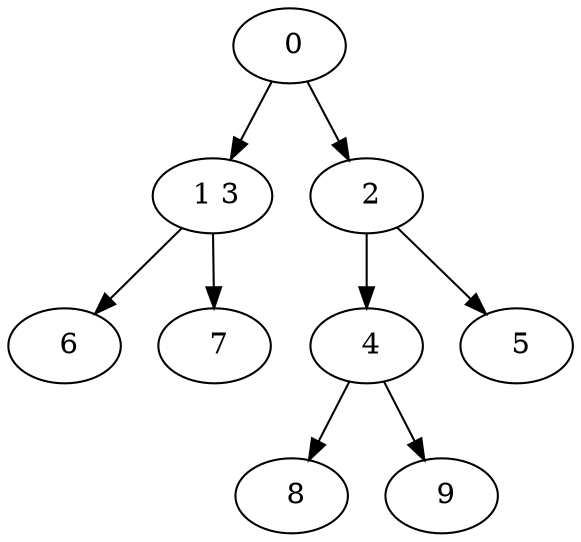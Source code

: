 digraph mytree {
" 0" -> " 1 3";
" 0" -> " 2";
" 1 3" -> " 6";
" 1 3" -> " 7";
" 2" -> " 4";
" 2" -> " 5";
" 4" -> " 8";
" 4" -> " 9";
" 5";
" 6";
" 7";
" 8";
" 9";
}
